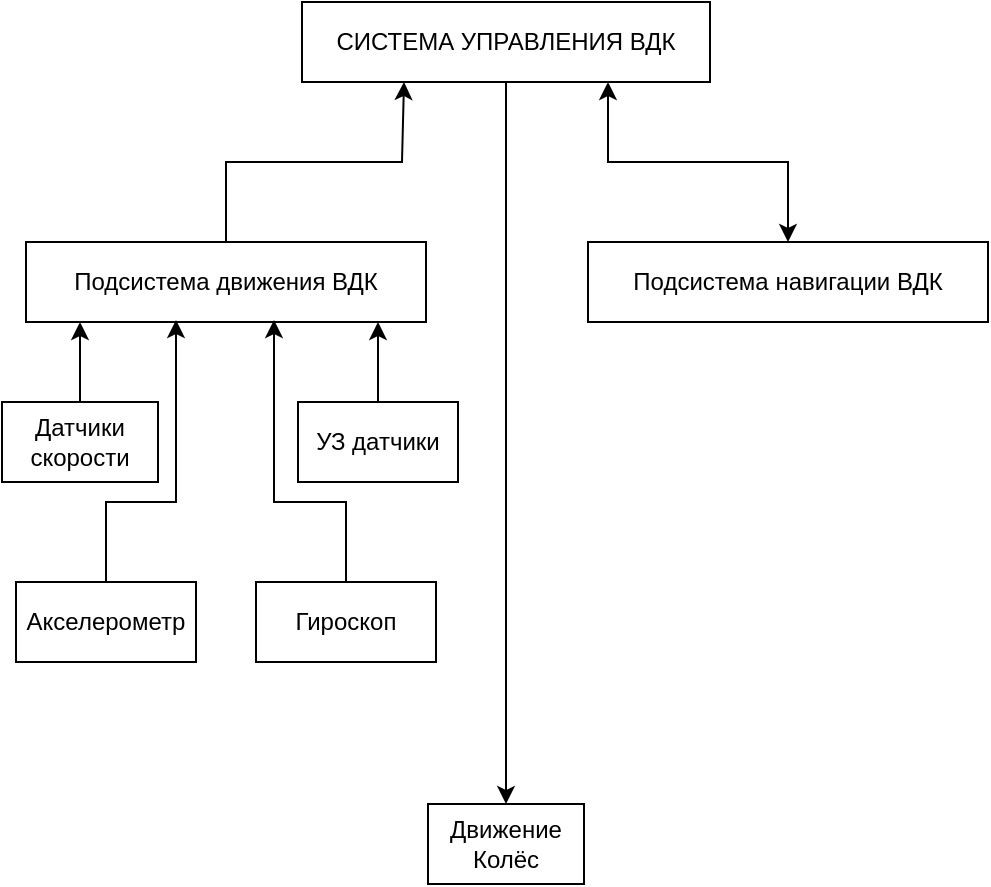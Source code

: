 <mxfile version="20.0.1" type="github">
  <diagram id="5dE5xkKQiMpUn0vgo6UY" name="Page-1">
    <mxGraphModel dx="2249" dy="794" grid="1" gridSize="10" guides="1" tooltips="1" connect="1" arrows="1" fold="1" page="1" pageScale="1" pageWidth="827" pageHeight="1169" math="0" shadow="0">
      <root>
        <mxCell id="0" />
        <mxCell id="1" parent="0" />
        <mxCell id="9jfscR_lfVypMq8dOFOs-2" value="СИСТЕМА УПРАВЛЕНИЯ ВДК" style="rounded=0;whiteSpace=wrap;html=1;" vertex="1" parent="1">
          <mxGeometry x="-580" y="40" width="204" height="40" as="geometry" />
        </mxCell>
        <mxCell id="9jfscR_lfVypMq8dOFOs-3" value="Подсистема движения ВДК" style="rounded=0;whiteSpace=wrap;html=1;" vertex="1" parent="1">
          <mxGeometry x="-718" y="160" width="200" height="40" as="geometry" />
        </mxCell>
        <mxCell id="9jfscR_lfVypMq8dOFOs-4" value="Подсистема навигации ВДК" style="rounded=0;whiteSpace=wrap;html=1;" vertex="1" parent="1">
          <mxGeometry x="-437" y="160" width="200" height="40" as="geometry" />
        </mxCell>
        <mxCell id="9jfscR_lfVypMq8dOFOs-6" value="" style="endArrow=classic;startArrow=classic;html=1;rounded=0;entryX=0.5;entryY=1;entryDx=0;entryDy=0;exitX=0.5;exitY=0;exitDx=0;exitDy=0;" edge="1" parent="1" source="9jfscR_lfVypMq8dOFOs-4">
          <mxGeometry width="50" height="50" relative="1" as="geometry">
            <mxPoint x="-462" y="170" as="sourcePoint" />
            <mxPoint x="-427" y="80" as="targetPoint" />
            <Array as="points">
              <mxPoint x="-337" y="120" />
              <mxPoint x="-427" y="120" />
            </Array>
          </mxGeometry>
        </mxCell>
        <mxCell id="9jfscR_lfVypMq8dOFOs-8" value="Датчики скорости" style="rounded=0;whiteSpace=wrap;html=1;" vertex="1" parent="1">
          <mxGeometry x="-730" y="240" width="78" height="40" as="geometry" />
        </mxCell>
        <mxCell id="9jfscR_lfVypMq8dOFOs-14" value="" style="endArrow=classic;html=1;rounded=0;entryX=0.25;entryY=1;entryDx=0;entryDy=0;exitX=0.5;exitY=0;exitDx=0;exitDy=0;" edge="1" parent="1" source="9jfscR_lfVypMq8dOFOs-8">
          <mxGeometry width="50" height="50" relative="1" as="geometry">
            <mxPoint x="-713" y="293" as="sourcePoint" />
            <mxPoint x="-691" y="200" as="targetPoint" />
          </mxGeometry>
        </mxCell>
        <mxCell id="9jfscR_lfVypMq8dOFOs-15" value="Акселерометр" style="rounded=0;whiteSpace=wrap;html=1;" vertex="1" parent="1">
          <mxGeometry x="-723" y="330" width="90" height="40" as="geometry" />
        </mxCell>
        <mxCell id="9jfscR_lfVypMq8dOFOs-16" value="Гироскоп" style="rounded=0;whiteSpace=wrap;html=1;" vertex="1" parent="1">
          <mxGeometry x="-603" y="330" width="90" height="40" as="geometry" />
        </mxCell>
        <mxCell id="9jfscR_lfVypMq8dOFOs-18" value="" style="endArrow=classic;html=1;rounded=0;exitX=0.5;exitY=0;exitDx=0;exitDy=0;entryX=0.375;entryY=0.975;entryDx=0;entryDy=0;entryPerimeter=0;" edge="1" parent="1" source="9jfscR_lfVypMq8dOFOs-15" target="9jfscR_lfVypMq8dOFOs-3">
          <mxGeometry width="50" height="50" relative="1" as="geometry">
            <mxPoint x="-269" y="253" as="sourcePoint" />
            <mxPoint x="-387" y="200" as="targetPoint" />
            <Array as="points">
              <mxPoint x="-678" y="290" />
              <mxPoint x="-643" y="290" />
            </Array>
          </mxGeometry>
        </mxCell>
        <mxCell id="9jfscR_lfVypMq8dOFOs-19" value="" style="endArrow=classic;html=1;rounded=0;exitX=0.5;exitY=0;exitDx=0;exitDy=0;entryX=0.62;entryY=0.975;entryDx=0;entryDy=0;entryPerimeter=0;" edge="1" parent="1" source="9jfscR_lfVypMq8dOFOs-16" target="9jfscR_lfVypMq8dOFOs-3">
          <mxGeometry width="50" height="50" relative="1" as="geometry">
            <mxPoint x="-219" y="251" as="sourcePoint" />
            <mxPoint x="-608" y="230" as="targetPoint" />
            <Array as="points">
              <mxPoint x="-558" y="290" />
              <mxPoint x="-594" y="290" />
            </Array>
          </mxGeometry>
        </mxCell>
        <mxCell id="9jfscR_lfVypMq8dOFOs-20" value="Движение Колёс" style="rounded=0;whiteSpace=wrap;html=1;" vertex="1" parent="1">
          <mxGeometry x="-517" y="441" width="78" height="40" as="geometry" />
        </mxCell>
        <mxCell id="9jfscR_lfVypMq8dOFOs-22" value="" style="endArrow=classic;html=1;rounded=0;exitX=0.5;exitY=1;exitDx=0;exitDy=0;entryX=0.5;entryY=0;entryDx=0;entryDy=0;" edge="1" parent="1" source="9jfscR_lfVypMq8dOFOs-2" target="9jfscR_lfVypMq8dOFOs-20">
          <mxGeometry width="50" height="50" relative="1" as="geometry">
            <mxPoint x="-502" y="243" as="sourcePoint" />
            <mxPoint x="-452" y="193" as="targetPoint" />
          </mxGeometry>
        </mxCell>
        <mxCell id="9jfscR_lfVypMq8dOFOs-23" value="УЗ датчики" style="rounded=0;whiteSpace=wrap;html=1;" vertex="1" parent="1">
          <mxGeometry x="-582" y="240" width="80" height="40" as="geometry" />
        </mxCell>
        <mxCell id="9jfscR_lfVypMq8dOFOs-24" value="" style="endArrow=classic;html=1;rounded=0;exitX=0.5;exitY=0;exitDx=0;exitDy=0;entryX=0.75;entryY=1;entryDx=0;entryDy=0;" edge="1" parent="1" source="9jfscR_lfVypMq8dOFOs-23">
          <mxGeometry width="50" height="50" relative="1" as="geometry">
            <mxPoint x="-474" y="253" as="sourcePoint" />
            <mxPoint x="-542" y="200" as="targetPoint" />
          </mxGeometry>
        </mxCell>
        <mxCell id="9jfscR_lfVypMq8dOFOs-31" value="" style="endArrow=classic;html=1;rounded=0;exitX=0.5;exitY=0;exitDx=0;exitDy=0;entryX=0.25;entryY=1;entryDx=0;entryDy=0;" edge="1" parent="1" source="9jfscR_lfVypMq8dOFOs-3" target="9jfscR_lfVypMq8dOFOs-2">
          <mxGeometry width="50" height="50" relative="1" as="geometry">
            <mxPoint x="-140" y="320" as="sourcePoint" />
            <mxPoint x="-90" y="270" as="targetPoint" />
            <Array as="points">
              <mxPoint x="-618" y="120" />
              <mxPoint x="-530" y="120" />
            </Array>
          </mxGeometry>
        </mxCell>
      </root>
    </mxGraphModel>
  </diagram>
</mxfile>
